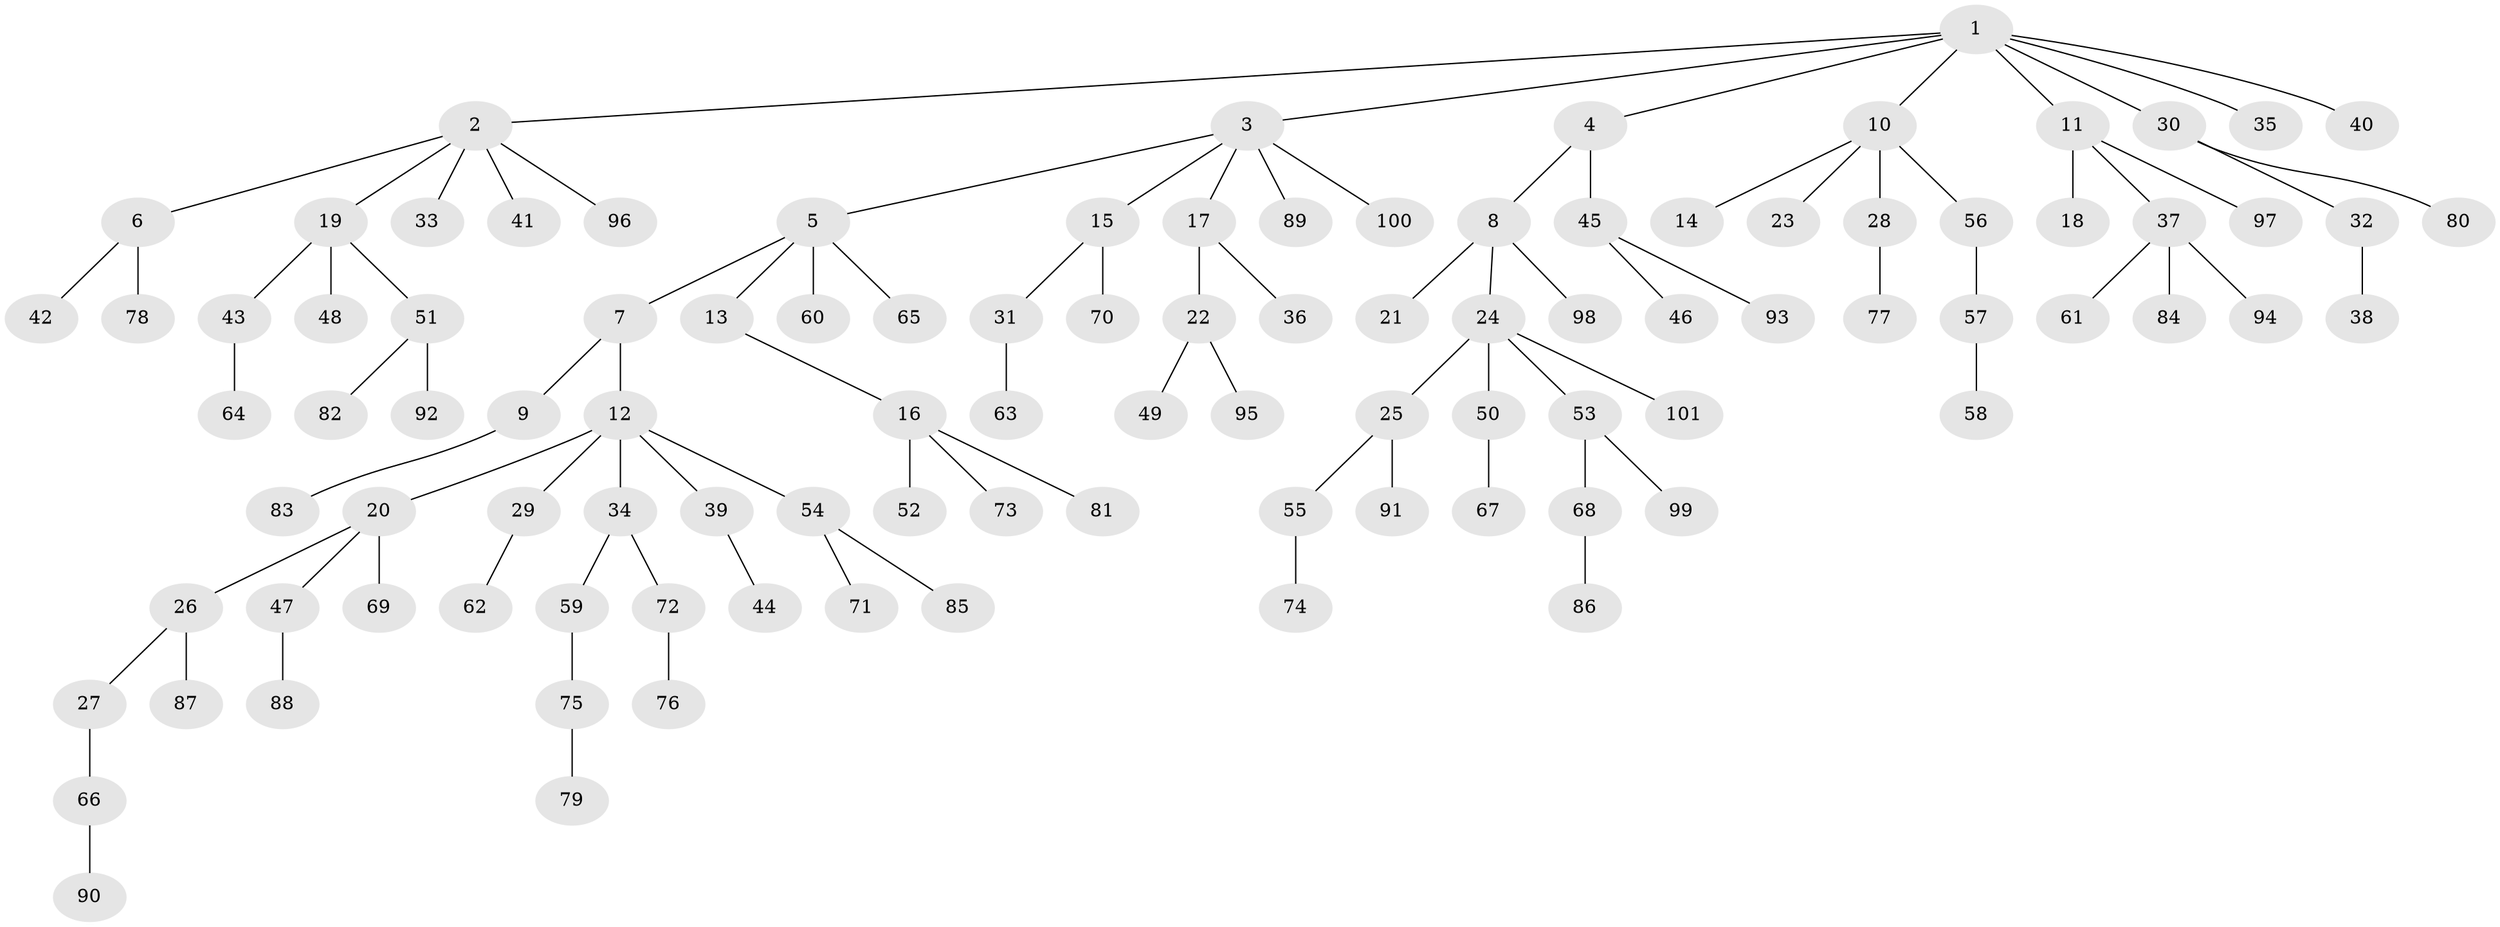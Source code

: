 // Generated by graph-tools (version 1.1) at 2025/52/03/09/25 04:52:34]
// undirected, 101 vertices, 100 edges
graph export_dot {
graph [start="1"]
  node [color=gray90,style=filled];
  1;
  2;
  3;
  4;
  5;
  6;
  7;
  8;
  9;
  10;
  11;
  12;
  13;
  14;
  15;
  16;
  17;
  18;
  19;
  20;
  21;
  22;
  23;
  24;
  25;
  26;
  27;
  28;
  29;
  30;
  31;
  32;
  33;
  34;
  35;
  36;
  37;
  38;
  39;
  40;
  41;
  42;
  43;
  44;
  45;
  46;
  47;
  48;
  49;
  50;
  51;
  52;
  53;
  54;
  55;
  56;
  57;
  58;
  59;
  60;
  61;
  62;
  63;
  64;
  65;
  66;
  67;
  68;
  69;
  70;
  71;
  72;
  73;
  74;
  75;
  76;
  77;
  78;
  79;
  80;
  81;
  82;
  83;
  84;
  85;
  86;
  87;
  88;
  89;
  90;
  91;
  92;
  93;
  94;
  95;
  96;
  97;
  98;
  99;
  100;
  101;
  1 -- 2;
  1 -- 3;
  1 -- 4;
  1 -- 10;
  1 -- 11;
  1 -- 30;
  1 -- 35;
  1 -- 40;
  2 -- 6;
  2 -- 19;
  2 -- 33;
  2 -- 41;
  2 -- 96;
  3 -- 5;
  3 -- 15;
  3 -- 17;
  3 -- 89;
  3 -- 100;
  4 -- 8;
  4 -- 45;
  5 -- 7;
  5 -- 13;
  5 -- 60;
  5 -- 65;
  6 -- 42;
  6 -- 78;
  7 -- 9;
  7 -- 12;
  8 -- 21;
  8 -- 24;
  8 -- 98;
  9 -- 83;
  10 -- 14;
  10 -- 23;
  10 -- 28;
  10 -- 56;
  11 -- 18;
  11 -- 37;
  11 -- 97;
  12 -- 20;
  12 -- 29;
  12 -- 34;
  12 -- 39;
  12 -- 54;
  13 -- 16;
  15 -- 31;
  15 -- 70;
  16 -- 52;
  16 -- 73;
  16 -- 81;
  17 -- 22;
  17 -- 36;
  19 -- 43;
  19 -- 48;
  19 -- 51;
  20 -- 26;
  20 -- 47;
  20 -- 69;
  22 -- 49;
  22 -- 95;
  24 -- 25;
  24 -- 50;
  24 -- 53;
  24 -- 101;
  25 -- 55;
  25 -- 91;
  26 -- 27;
  26 -- 87;
  27 -- 66;
  28 -- 77;
  29 -- 62;
  30 -- 32;
  30 -- 80;
  31 -- 63;
  32 -- 38;
  34 -- 59;
  34 -- 72;
  37 -- 61;
  37 -- 84;
  37 -- 94;
  39 -- 44;
  43 -- 64;
  45 -- 46;
  45 -- 93;
  47 -- 88;
  50 -- 67;
  51 -- 82;
  51 -- 92;
  53 -- 68;
  53 -- 99;
  54 -- 71;
  54 -- 85;
  55 -- 74;
  56 -- 57;
  57 -- 58;
  59 -- 75;
  66 -- 90;
  68 -- 86;
  72 -- 76;
  75 -- 79;
}
